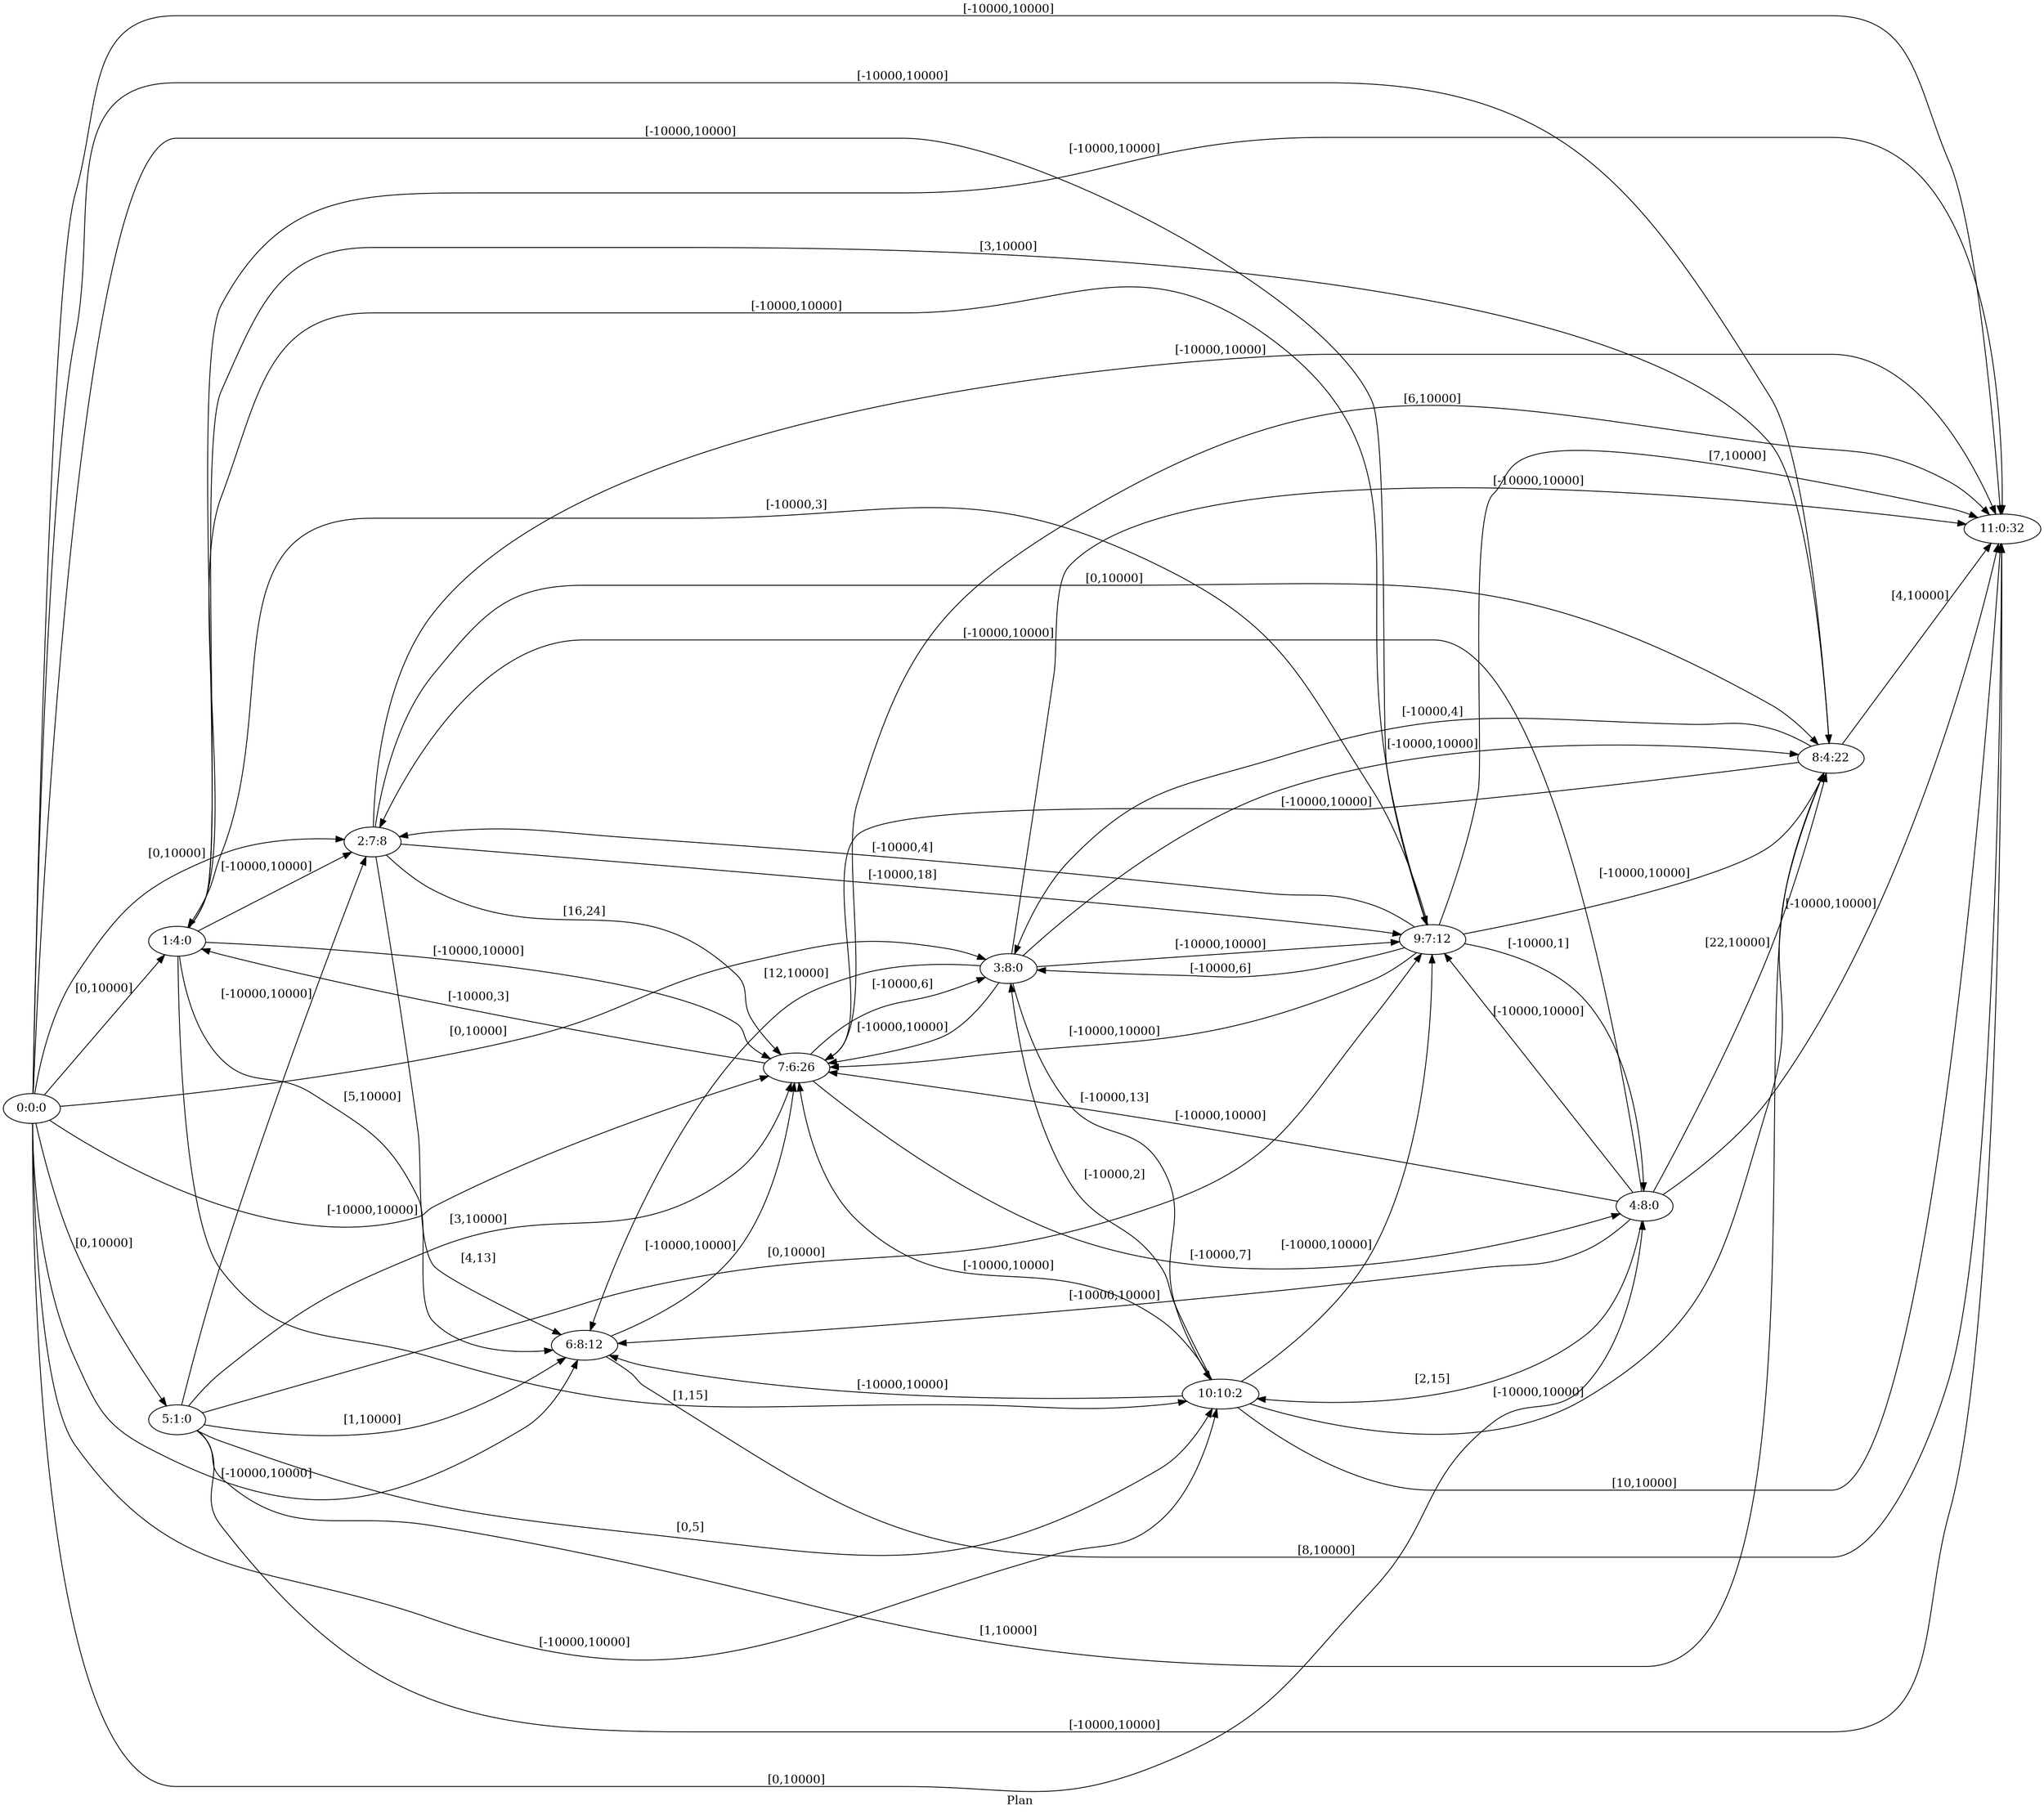 digraph G {
 rankdir = LR;
 nodesep = .45; 
 size = 30;
label="Plan ";
 fldt = 0.612103;
"0:0:0"->"1:4:0"[ label = "[0,10000]"];
"0:0:0"->"2:7:8"[ label = "[0,10000]"];
"0:0:0"->"3:8:0"[ label = "[0,10000]"];
"0:0:0"->"4:8:0"[ label = "[0,10000]"];
"0:0:0"->"5:1:0"[ label = "[0,10000]"];
"0:0:0"->"6:8:12"[ label = "[-10000,10000]"];
"0:0:0"->"7:6:26"[ label = "[-10000,10000]"];
"0:0:0"->"8:4:22"[ label = "[-10000,10000]"];
"0:0:0"->"9:7:12"[ label = "[-10000,10000]"];
"0:0:0"->"10:10:2"[ label = "[-10000,10000]"];
"0:0:0"->"11:0:32"[ label = "[-10000,10000]"];
"1:4:0"->"2:7:8"[ label = "[-10000,10000]"];
"1:4:0"->"6:8:12"[ label = "[5,10000]"];
"1:4:0"->"7:6:26"[ label = "[-10000,10000]"];
"1:4:0"->"8:4:22"[ label = "[3,10000]"];
"1:4:0"->"9:7:12"[ label = "[-10000,10000]"];
"1:4:0"->"10:10:2"[ label = "[1,15]"];
"1:4:0"->"11:0:32"[ label = "[-10000,10000]"];
"2:7:8"->"6:8:12"[ label = "[4,13]"];
"2:7:8"->"7:6:26"[ label = "[16,24]"];
"2:7:8"->"8:4:22"[ label = "[0,10000]"];
"2:7:8"->"9:7:12"[ label = "[-10000,18]"];
"2:7:8"->"11:0:32"[ label = "[-10000,10000]"];
"3:8:0"->"6:8:12"[ label = "[12,10000]"];
"3:8:0"->"7:6:26"[ label = "[-10000,10000]"];
"3:8:0"->"8:4:22"[ label = "[-10000,10000]"];
"3:8:0"->"9:7:12"[ label = "[-10000,10000]"];
"3:8:0"->"10:10:2"[ label = "[-10000,13]"];
"3:8:0"->"11:0:32"[ label = "[-10000,10000]"];
"4:8:0"->"2:7:8"[ label = "[-10000,10000]"];
"4:8:0"->"6:8:12"[ label = "[-10000,10000]"];
"4:8:0"->"7:6:26"[ label = "[-10000,10000]"];
"4:8:0"->"8:4:22"[ label = "[22,10000]"];
"4:8:0"->"9:7:12"[ label = "[-10000,10000]"];
"4:8:0"->"10:10:2"[ label = "[2,15]"];
"4:8:0"->"11:0:32"[ label = "[-10000,10000]"];
"5:1:0"->"2:7:8"[ label = "[-10000,10000]"];
"5:1:0"->"6:8:12"[ label = "[1,10000]"];
"5:1:0"->"7:6:26"[ label = "[3,10000]"];
"5:1:0"->"8:4:22"[ label = "[1,10000]"];
"5:1:0"->"9:7:12"[ label = "[0,10000]"];
"5:1:0"->"10:10:2"[ label = "[0,5]"];
"5:1:0"->"11:0:32"[ label = "[-10000,10000]"];
"6:8:12"->"7:6:26"[ label = "[-10000,10000]"];
"6:8:12"->"11:0:32"[ label = "[8,10000]"];
"7:6:26"->"1:4:0"[ label = "[-10000,3]"];
"7:6:26"->"3:8:0"[ label = "[-10000,6]"];
"7:6:26"->"4:8:0"[ label = "[-10000,7]"];
"7:6:26"->"11:0:32"[ label = "[6,10000]"];
"8:4:22"->"3:8:0"[ label = "[-10000,4]"];
"8:4:22"->"7:6:26"[ label = "[-10000,10000]"];
"8:4:22"->"11:0:32"[ label = "[4,10000]"];
"9:7:12"->"1:4:0"[ label = "[-10000,3]"];
"9:7:12"->"2:7:8"[ label = "[-10000,4]"];
"9:7:12"->"3:8:0"[ label = "[-10000,6]"];
"9:7:12"->"4:8:0"[ label = "[-10000,1]"];
"9:7:12"->"7:6:26"[ label = "[-10000,10000]"];
"9:7:12"->"8:4:22"[ label = "[-10000,10000]"];
"9:7:12"->"11:0:32"[ label = "[7,10000]"];
"10:10:2"->"3:8:0"[ label = "[-10000,2]"];
"10:10:2"->"6:8:12"[ label = "[-10000,10000]"];
"10:10:2"->"7:6:26"[ label = "[-10000,10000]"];
"10:10:2"->"8:4:22"[ label = "[-10000,10000]"];
"10:10:2"->"9:7:12"[ label = "[-10000,10000]"];
"10:10:2"->"11:0:32"[ label = "[10,10000]"];
}
